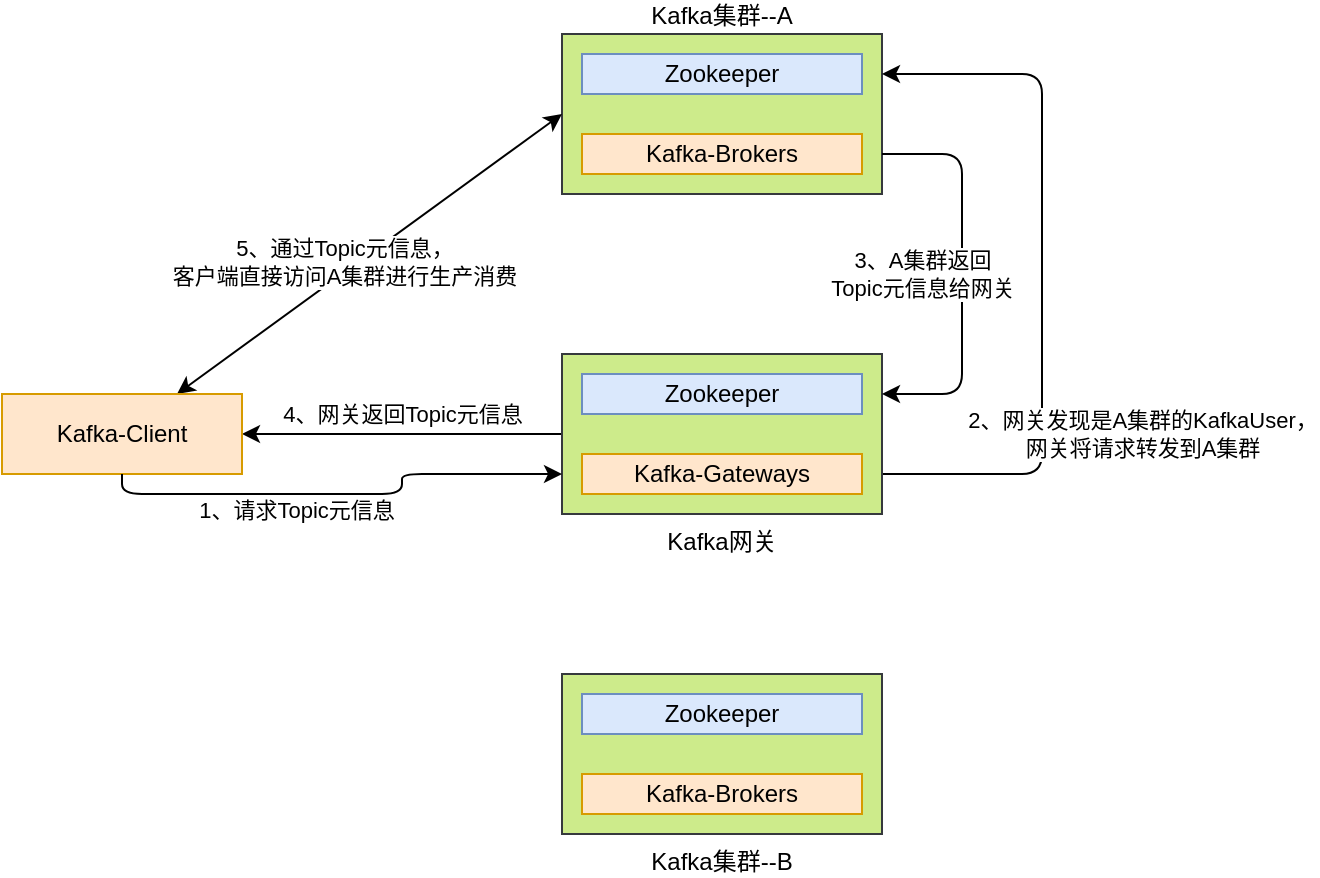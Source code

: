 <mxfile>
    <diagram id="bhaMuW99Q1BzDTtcfRXp" name="Page-1">
        <mxGraphModel dx="1344" dy="785" grid="1" gridSize="10" guides="1" tooltips="1" connect="1" arrows="1" fold="1" page="1" pageScale="1" pageWidth="1169" pageHeight="827" math="0" shadow="0">
            <root>
                <mxCell id="0"/>
                <mxCell id="1" parent="0"/>
                <mxCell id="27" value="Kafka集群--A" style="rounded=0;whiteSpace=wrap;html=1;absoluteArcSize=1;arcSize=14;strokeWidth=1;fillColor=#cdeb8b;strokeColor=#36393d;labelPosition=center;verticalLabelPosition=top;align=center;verticalAlign=bottom;" vertex="1" parent="1">
                    <mxGeometry x="320" y="40" width="160" height="80" as="geometry"/>
                </mxCell>
                <mxCell id="32" value="Zookeeper" style="rounded=0;whiteSpace=wrap;html=1;absoluteArcSize=1;arcSize=14;strokeWidth=1;fillColor=#dae8fc;strokeColor=#6c8ebf;" vertex="1" parent="1">
                    <mxGeometry x="330" y="50" width="140" height="20" as="geometry"/>
                </mxCell>
                <mxCell id="33" value="Kafka-Brokers" style="rounded=0;whiteSpace=wrap;html=1;absoluteArcSize=1;arcSize=14;strokeWidth=1;fillColor=#ffe6cc;strokeColor=#d79b00;" vertex="1" parent="1">
                    <mxGeometry x="330" y="90" width="140" height="20" as="geometry"/>
                </mxCell>
                <mxCell id="47" style="edgeStyle=orthogonalEdgeStyle;html=1;entryX=1;entryY=0.25;entryDx=0;entryDy=0;exitX=1;exitY=0.75;exitDx=0;exitDy=0;" edge="1" parent="1" source="36" target="27">
                    <mxGeometry relative="1" as="geometry">
                        <Array as="points">
                            <mxPoint x="560" y="260"/>
                            <mxPoint x="560" y="60"/>
                        </Array>
                    </mxGeometry>
                </mxCell>
                <mxCell id="51" value="2、网关发现是A集群的KafkaUser，&lt;br&gt;网关将请求转发到A集群" style="edgeLabel;html=1;align=center;verticalAlign=middle;resizable=0;points=[];" vertex="1" connectable="0" parent="47">
                    <mxGeometry x="-0.044" y="-1" relative="1" as="geometry">
                        <mxPoint x="49" y="72" as="offset"/>
                    </mxGeometry>
                </mxCell>
                <mxCell id="55" style="edgeStyle=orthogonalEdgeStyle;html=1;exitX=0;exitY=0.5;exitDx=0;exitDy=0;entryX=1;entryY=0.5;entryDx=0;entryDy=0;" edge="1" parent="1" source="36" target="42">
                    <mxGeometry relative="1" as="geometry"/>
                </mxCell>
                <mxCell id="56" value="4、网关返回Topic元信息" style="edgeLabel;html=1;align=center;verticalAlign=middle;resizable=0;points=[];" vertex="1" connectable="0" parent="55">
                    <mxGeometry x="0.212" relative="1" as="geometry">
                        <mxPoint x="17" y="-10" as="offset"/>
                    </mxGeometry>
                </mxCell>
                <mxCell id="36" value="Kafka网关" style="rounded=0;whiteSpace=wrap;html=1;absoluteArcSize=1;arcSize=14;strokeWidth=1;fillColor=#cdeb8b;strokeColor=#36393d;labelPosition=center;verticalLabelPosition=bottom;align=center;verticalAlign=top;" vertex="1" parent="1">
                    <mxGeometry x="320" y="200" width="160" height="80" as="geometry"/>
                </mxCell>
                <mxCell id="37" value="Zookeeper" style="rounded=0;whiteSpace=wrap;html=1;absoluteArcSize=1;arcSize=14;strokeWidth=1;fillColor=#dae8fc;strokeColor=#6c8ebf;" vertex="1" parent="1">
                    <mxGeometry x="330" y="210" width="140" height="20" as="geometry"/>
                </mxCell>
                <mxCell id="38" value="Kafka-Gateways" style="rounded=0;whiteSpace=wrap;html=1;absoluteArcSize=1;arcSize=14;strokeWidth=1;fillColor=#ffe6cc;strokeColor=#d79b00;" vertex="1" parent="1">
                    <mxGeometry x="330" y="250" width="140" height="20" as="geometry"/>
                </mxCell>
                <mxCell id="39" value="Kafka集群--B" style="rounded=0;whiteSpace=wrap;html=1;absoluteArcSize=1;arcSize=14;strokeWidth=1;fillColor=#cdeb8b;strokeColor=#36393d;labelPosition=center;verticalLabelPosition=bottom;align=center;verticalAlign=top;" vertex="1" parent="1">
                    <mxGeometry x="320" y="360" width="160" height="80" as="geometry"/>
                </mxCell>
                <mxCell id="40" value="Zookeeper" style="rounded=0;whiteSpace=wrap;html=1;absoluteArcSize=1;arcSize=14;strokeWidth=1;fillColor=#dae8fc;strokeColor=#6c8ebf;" vertex="1" parent="1">
                    <mxGeometry x="330" y="370" width="140" height="20" as="geometry"/>
                </mxCell>
                <mxCell id="41" value="Kafka-Brokers" style="rounded=0;whiteSpace=wrap;html=1;absoluteArcSize=1;arcSize=14;strokeWidth=1;fillColor=#ffe6cc;strokeColor=#d79b00;" vertex="1" parent="1">
                    <mxGeometry x="330" y="410" width="140" height="20" as="geometry"/>
                </mxCell>
                <mxCell id="57" style="html=1;entryX=0;entryY=0.5;entryDx=0;entryDy=0;strokeColor=default;startArrow=classic;startFill=1;" edge="1" parent="1" source="42" target="27">
                    <mxGeometry relative="1" as="geometry"/>
                </mxCell>
                <mxCell id="58" value="5、通过Topic元信息，&lt;br&gt;客户端直接访问A集群进行生产消费" style="edgeLabel;html=1;align=center;verticalAlign=middle;resizable=0;points=[];" vertex="1" connectable="0" parent="57">
                    <mxGeometry x="-0.072" y="1" relative="1" as="geometry">
                        <mxPoint x="-6" as="offset"/>
                    </mxGeometry>
                </mxCell>
                <mxCell id="42" value="Kafka-Client" style="rounded=0;whiteSpace=wrap;html=1;absoluteArcSize=1;arcSize=14;strokeWidth=1;fillColor=#ffe6cc;strokeColor=#d79b00;" vertex="1" parent="1">
                    <mxGeometry x="40" y="220" width="120" height="40" as="geometry"/>
                </mxCell>
                <mxCell id="48" style="html=1;entryX=0;entryY=0.75;entryDx=0;entryDy=0;exitX=0.5;exitY=1;exitDx=0;exitDy=0;edgeStyle=orthogonalEdgeStyle;" edge="1" parent="1" source="42" target="36">
                    <mxGeometry relative="1" as="geometry">
                        <mxPoint x="490" y="250" as="sourcePoint"/>
                        <mxPoint x="490" y="90" as="targetPoint"/>
                    </mxGeometry>
                </mxCell>
                <mxCell id="50" value="1、请求Topic元信息" style="edgeLabel;html=1;align=center;verticalAlign=middle;resizable=0;points=[];" vertex="1" connectable="0" parent="48">
                    <mxGeometry x="-0.337" y="-1" relative="1" as="geometry">
                        <mxPoint x="17" y="7" as="offset"/>
                    </mxGeometry>
                </mxCell>
                <mxCell id="49" style="edgeStyle=orthogonalEdgeStyle;html=1;entryX=1;entryY=0.25;entryDx=0;entryDy=0;exitX=1;exitY=0.75;exitDx=0;exitDy=0;" edge="1" parent="1" source="27" target="36">
                    <mxGeometry relative="1" as="geometry">
                        <mxPoint x="640" y="60" as="sourcePoint"/>
                        <mxPoint x="490" y="70" as="targetPoint"/>
                        <Array as="points">
                            <mxPoint x="520" y="100"/>
                            <mxPoint x="520" y="220"/>
                        </Array>
                    </mxGeometry>
                </mxCell>
                <mxCell id="52" value="3、A集群返回&lt;br&gt;Topic元信息给网关" style="edgeLabel;html=1;align=center;verticalAlign=middle;resizable=0;points=[];" vertex="1" connectable="0" parent="49">
                    <mxGeometry x="-0.03" y="-1" relative="1" as="geometry">
                        <mxPoint x="-19" y="3" as="offset"/>
                    </mxGeometry>
                </mxCell>
            </root>
        </mxGraphModel>
    </diagram>
</mxfile>
